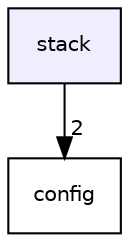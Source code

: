 digraph "stack" {
  compound=true
  node [ fontsize="10", fontname="Helvetica"];
  edge [ labelfontsize="10", labelfontname="Helvetica"];
  dir_ab51a11a65415835ab0b627ec1ba1885 [shape=box, label="stack", style="filled", fillcolor="#eeeeff", pencolor="black", URL="dir_ab51a11a65415835ab0b627ec1ba1885.html"];
  dir_9f351d46ce3cc29445a41dc3a31e6919 [shape=box label="config" URL="dir_9f351d46ce3cc29445a41dc3a31e6919.html"];
  dir_ab51a11a65415835ab0b627ec1ba1885->dir_9f351d46ce3cc29445a41dc3a31e6919 [headlabel="2", labeldistance=1.5 headhref="dir_000020_000019.html"];
}
